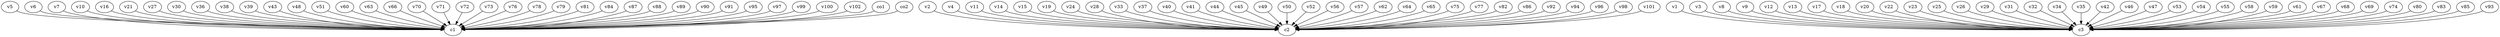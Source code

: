 strict digraph  {
c1;
c2;
c3;
v1;
v2;
v3;
v4;
v5;
v6;
v7;
v8;
v9;
v10;
v11;
v12;
v13;
v14;
v15;
v16;
v17;
v18;
v19;
v20;
v21;
v22;
v23;
v24;
v25;
v26;
v27;
v28;
v29;
v30;
v31;
v32;
v33;
v34;
v35;
v36;
v37;
v38;
v39;
v40;
v41;
v42;
v43;
v44;
v45;
v46;
v47;
v48;
v49;
v50;
v51;
v52;
v53;
v54;
v55;
v56;
v57;
v58;
v59;
v60;
v61;
v62;
v63;
v64;
v65;
v66;
v67;
v68;
v69;
v70;
v71;
v72;
v73;
v74;
v75;
v76;
v77;
v78;
v79;
v80;
v81;
v82;
v83;
v84;
v85;
v86;
v87;
v88;
v89;
v90;
v91;
v92;
v93;
v94;
v95;
v96;
v97;
v98;
v99;
v100;
v101;
v102;
co1;
co2;
v1 -> c3  [weight=1];
v2 -> c2  [weight=1];
v3 -> c3  [weight=1];
v4 -> c2  [weight=1];
v5 -> c1  [weight=1];
v6 -> c1  [weight=1];
v7 -> c1  [weight=1];
v8 -> c3  [weight=1];
v9 -> c3  [weight=1];
v10 -> c1  [weight=1];
v11 -> c2  [weight=1];
v12 -> c3  [weight=1];
v13 -> c3  [weight=1];
v14 -> c2  [weight=1];
v15 -> c2  [weight=1];
v16 -> c1  [weight=1];
v17 -> c3  [weight=1];
v18 -> c3  [weight=1];
v19 -> c2  [weight=1];
v20 -> c3  [weight=1];
v21 -> c1  [weight=1];
v22 -> c3  [weight=1];
v23 -> c3  [weight=1];
v24 -> c2  [weight=1];
v25 -> c3  [weight=1];
v26 -> c3  [weight=1];
v27 -> c1  [weight=1];
v28 -> c2  [weight=1];
v29 -> c3  [weight=1];
v30 -> c1  [weight=1];
v31 -> c3  [weight=1];
v32 -> c3  [weight=1];
v33 -> c2  [weight=1];
v34 -> c3  [weight=1];
v35 -> c3  [weight=1];
v36 -> c1  [weight=1];
v37 -> c2  [weight=1];
v38 -> c1  [weight=1];
v39 -> c1  [weight=1];
v40 -> c2  [weight=1];
v41 -> c2  [weight=1];
v42 -> c3  [weight=1];
v43 -> c1  [weight=1];
v44 -> c2  [weight=1];
v45 -> c2  [weight=1];
v46 -> c3  [weight=1];
v47 -> c3  [weight=1];
v48 -> c1  [weight=1];
v49 -> c2  [weight=1];
v50 -> c2  [weight=1];
v51 -> c1  [weight=1];
v52 -> c2  [weight=1];
v53 -> c3  [weight=1];
v54 -> c3  [weight=1];
v55 -> c3  [weight=1];
v56 -> c2  [weight=1];
v57 -> c2  [weight=1];
v58 -> c3  [weight=1];
v59 -> c3  [weight=1];
v60 -> c1  [weight=1];
v61 -> c3  [weight=1];
v62 -> c2  [weight=1];
v63 -> c1  [weight=1];
v64 -> c2  [weight=1];
v65 -> c2  [weight=1];
v66 -> c1  [weight=1];
v67 -> c3  [weight=1];
v68 -> c3  [weight=1];
v69 -> c3  [weight=1];
v70 -> c1  [weight=1];
v71 -> c1  [weight=1];
v72 -> c1  [weight=1];
v73 -> c1  [weight=1];
v74 -> c3  [weight=1];
v75 -> c2  [weight=1];
v76 -> c1  [weight=1];
v77 -> c2  [weight=1];
v78 -> c1  [weight=1];
v79 -> c1  [weight=1];
v80 -> c3  [weight=1];
v81 -> c1  [weight=1];
v82 -> c2  [weight=1];
v83 -> c3  [weight=1];
v84 -> c1  [weight=1];
v85 -> c3  [weight=1];
v86 -> c2  [weight=1];
v87 -> c1  [weight=1];
v88 -> c1  [weight=1];
v89 -> c1  [weight=1];
v90 -> c1  [weight=1];
v91 -> c1  [weight=1];
v92 -> c2  [weight=1];
v93 -> c3  [weight=1];
v94 -> c2  [weight=1];
v95 -> c1  [weight=1];
v96 -> c2  [weight=1];
v97 -> c1  [weight=1];
v98 -> c2  [weight=1];
v99 -> c1  [weight=1];
v100 -> c1  [weight=1];
v101 -> c2  [weight=1];
v102 -> c1  [weight=1];
co1 -> c1  [weight=1];
co2 -> c1  [weight=1];
}

